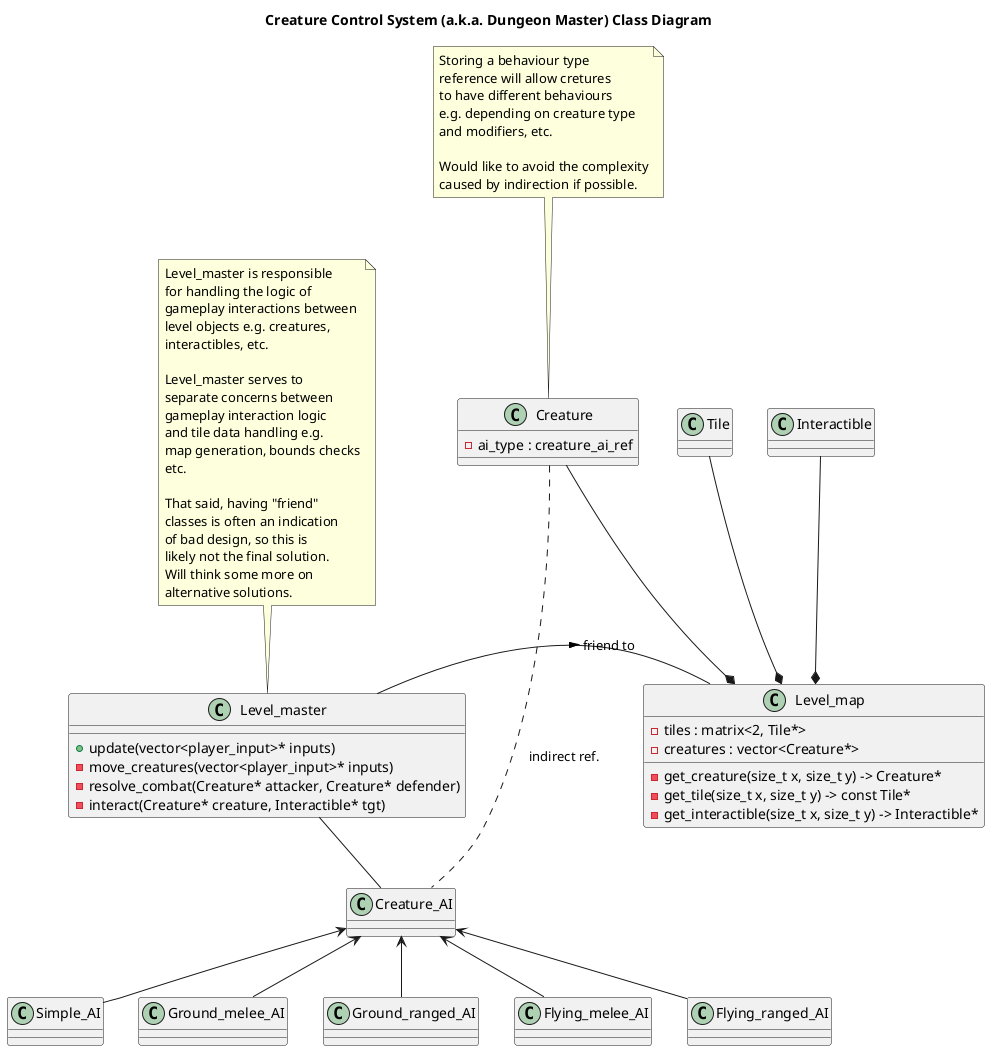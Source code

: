 @startuml
Title Creature Control System (a.k.a. Dungeon Master) Class Diagram

class Level_map {
- tiles : matrix<2, Tile*>
- creatures : vector<Creature*>
- get_creature(size_t x, size_t y) -> Creature*
- get_tile(size_t x, size_t y) -> const Tile*
- get_interactible(size_t x, size_t y) -> Interactible*
}

class Level_master {
+ update(vector<player_input>* inputs)
- move_creatures(vector<player_input>* inputs)
- resolve_combat(Creature* attacker, Creature* defender)
- interact(Creature* creature, Interactible* tgt)
}
note top of Level_master
    Level_master is responsible
    for handling the logic of
    gameplay interactions between
    level objects e.g. creatures,
    interactibles, etc.

    Level_master serves to
    separate concerns between
    gameplay interaction logic
    and tile data handling e.g.
    map generation, bounds checks
    etc.

    That said, having "friend"
    classes is often an indication
    of bad design, so this is
    likely not the final solution.
    Will think some more on
    alternative solutions.
end note

class Creature {
- ai_type : creature_ai_ref
}
note top of Creature
    Storing a behaviour type
    reference will allow cretures
    to have different behaviours
    e.g. depending on creature type
    and modifiers, etc.

    Would like to avoid the complexity
    caused by indirection if possible.
end note

class Creature_AI

class Simple_AI
class Ground_melee_AI
class Ground_ranged_AI
class Flying_melee_AI
class Flying_ranged_AI

Level_master - Level_map : friend to >
Level_master -- Creature_AI
Tile --* Level_map
Creature --* Level_map
Interactible --* Level_map

Creature_AI <-- Simple_AI
Creature_AI <-- Ground_melee_AI
Creature_AI <-- Ground_ranged_AI
Creature_AI <-- Flying_melee_AI
Creature_AI <-- Flying_ranged_AI

Creature . Creature_AI : indirect ref.
@enduml
